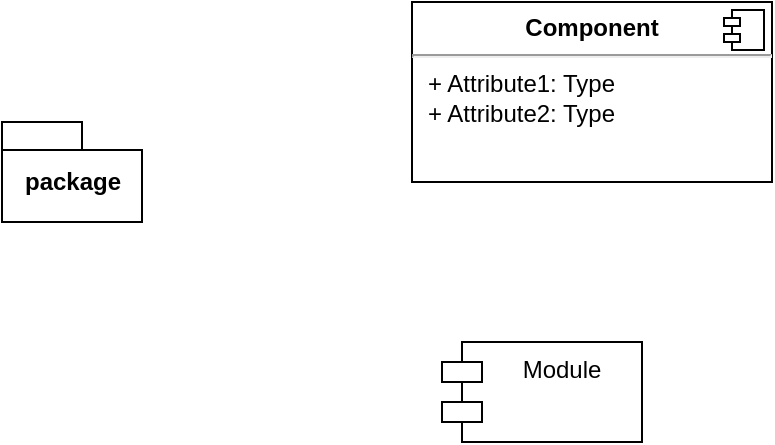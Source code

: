 <mxfile version="14.6.10" type="github">
  <diagram id="QV0kz-Ia76jmqpTf_SPv" name="Page-1">
    <mxGraphModel dx="778" dy="449" grid="1" gridSize="10" guides="1" tooltips="1" connect="1" arrows="1" fold="1" page="1" pageScale="1" pageWidth="850" pageHeight="1100" math="0" shadow="0">
      <root>
        <mxCell id="0" />
        <mxCell id="1" parent="0" />
        <mxCell id="9v--_U45KxELK2SrYUrc-1" value="package" style="shape=folder;fontStyle=1;spacingTop=10;tabWidth=40;tabHeight=14;tabPosition=left;html=1;" vertex="1" parent="1">
          <mxGeometry x="130" y="100" width="70" height="50" as="geometry" />
        </mxCell>
        <mxCell id="9v--_U45KxELK2SrYUrc-2" value="Module" style="shape=module;align=left;spacingLeft=20;align=center;verticalAlign=top;" vertex="1" parent="1">
          <mxGeometry x="350" y="210" width="100" height="50" as="geometry" />
        </mxCell>
        <mxCell id="9v--_U45KxELK2SrYUrc-3" value="&lt;p style=&quot;margin:0px;margin-top:6px;text-align:center;&quot;&gt;&lt;b&gt;Component&lt;/b&gt;&lt;/p&gt;&lt;hr/&gt;&lt;p style=&quot;margin:0px;margin-left:8px;&quot;&gt;+ Attribute1: Type&lt;br/&gt;+ Attribute2: Type&lt;/p&gt;" style="align=left;overflow=fill;html=1;dropTarget=0;" vertex="1" parent="1">
          <mxGeometry x="335" y="40" width="180" height="90" as="geometry" />
        </mxCell>
        <mxCell id="9v--_U45KxELK2SrYUrc-4" value="" style="shape=component;jettyWidth=8;jettyHeight=4;" vertex="1" parent="9v--_U45KxELK2SrYUrc-3">
          <mxGeometry x="1" width="20" height="20" relative="1" as="geometry">
            <mxPoint x="-24" y="4" as="offset" />
          </mxGeometry>
        </mxCell>
      </root>
    </mxGraphModel>
  </diagram>
</mxfile>
